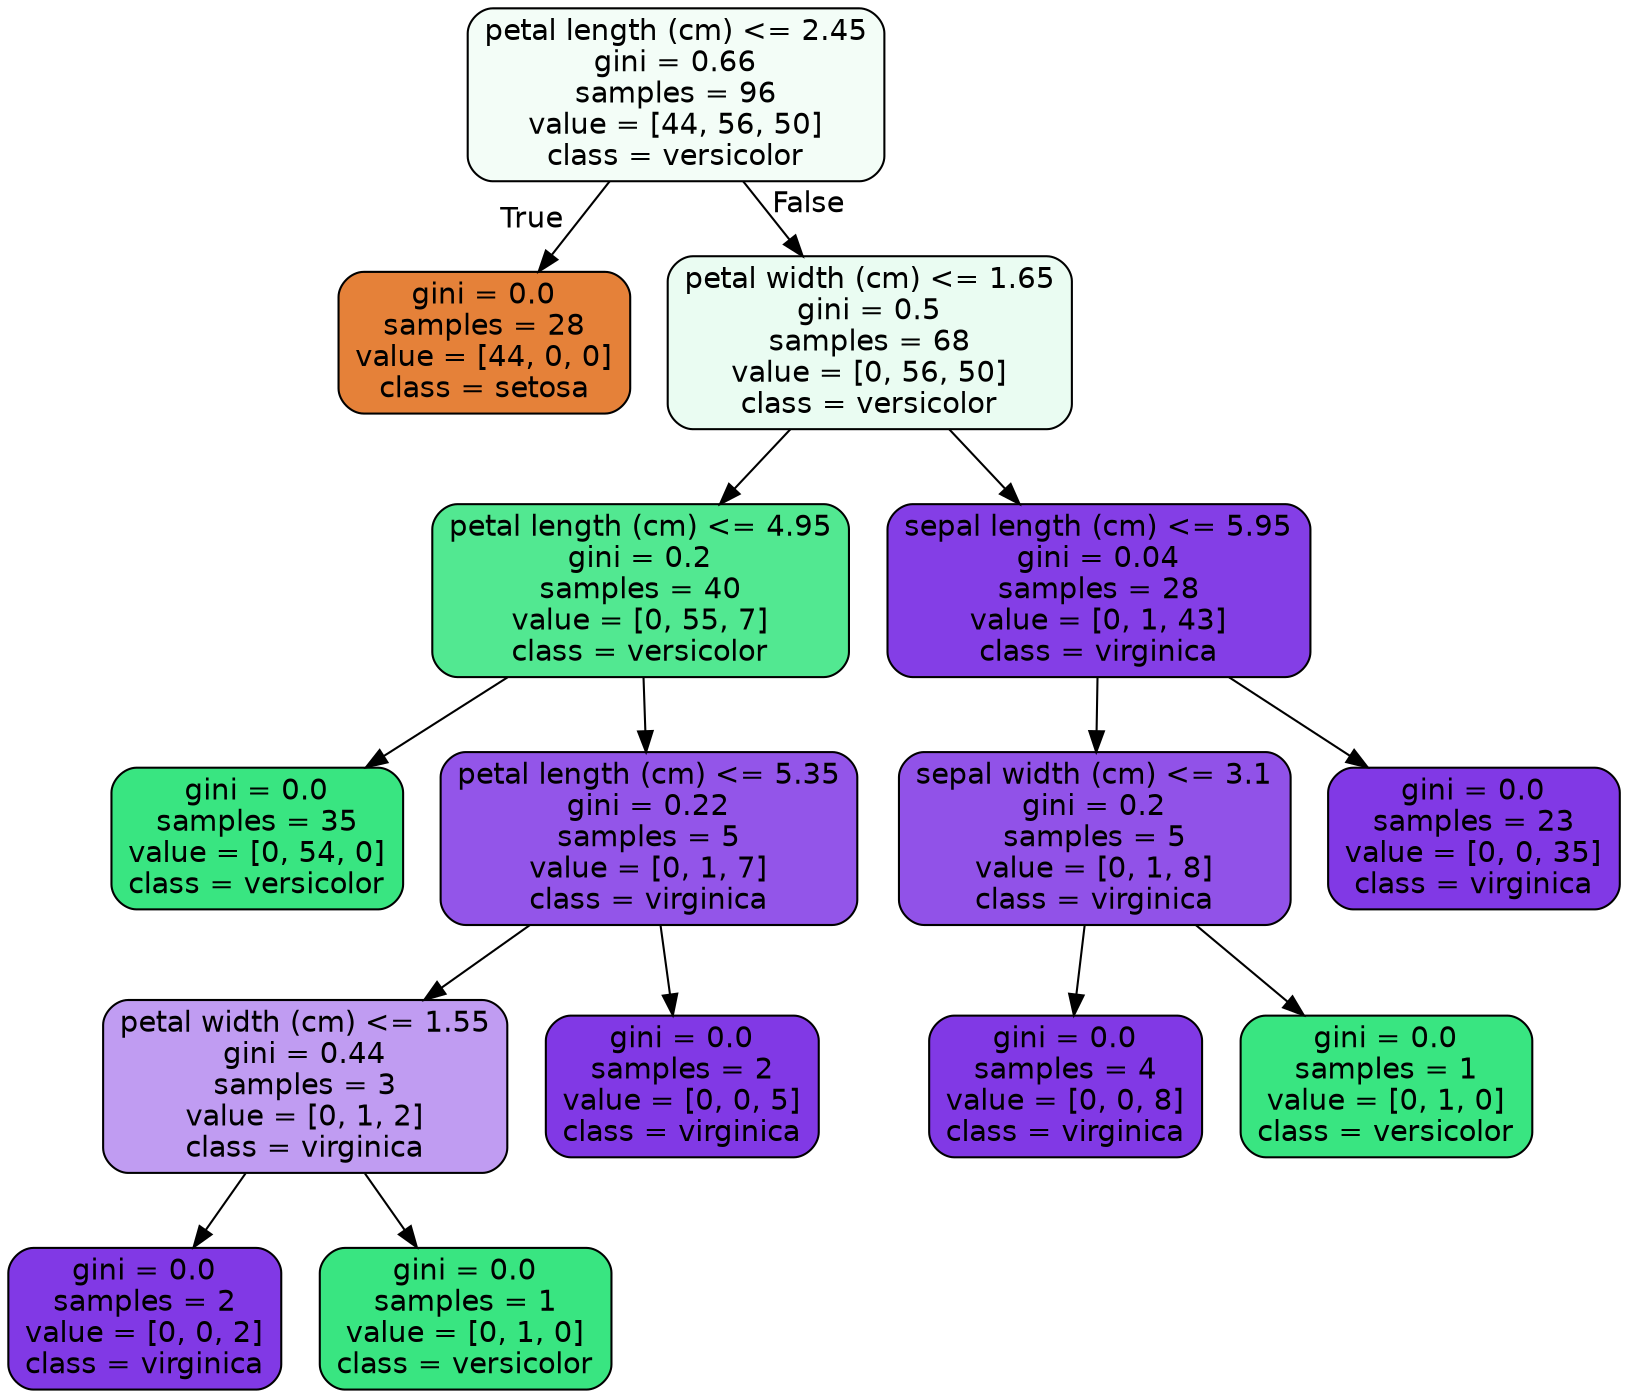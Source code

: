 digraph Tree {
node [shape=box, style="filled, rounded", color="black", fontname=helvetica] ;
edge [fontname=helvetica] ;
0 [label="petal length (cm) <= 2.45\ngini = 0.66\nsamples = 96\nvalue = [44, 56, 50]\nclass = versicolor", fillcolor="#f3fdf7"] ;
1 [label="gini = 0.0\nsamples = 28\nvalue = [44, 0, 0]\nclass = setosa", fillcolor="#e58139"] ;
0 -> 1 [labeldistance=2.5, labelangle=45, headlabel="True"] ;
2 [label="petal width (cm) <= 1.65\ngini = 0.5\nsamples = 68\nvalue = [0, 56, 50]\nclass = versicolor", fillcolor="#eafcf2"] ;
0 -> 2 [labeldistance=2.5, labelangle=-45, headlabel="False"] ;
3 [label="petal length (cm) <= 4.95\ngini = 0.2\nsamples = 40\nvalue = [0, 55, 7]\nclass = versicolor", fillcolor="#52e891"] ;
2 -> 3 ;
4 [label="gini = 0.0\nsamples = 35\nvalue = [0, 54, 0]\nclass = versicolor", fillcolor="#39e581"] ;
3 -> 4 ;
5 [label="petal length (cm) <= 5.35\ngini = 0.22\nsamples = 5\nvalue = [0, 1, 7]\nclass = virginica", fillcolor="#9355e9"] ;
3 -> 5 ;
6 [label="petal width (cm) <= 1.55\ngini = 0.44\nsamples = 3\nvalue = [0, 1, 2]\nclass = virginica", fillcolor="#c09cf2"] ;
5 -> 6 ;
7 [label="gini = 0.0\nsamples = 2\nvalue = [0, 0, 2]\nclass = virginica", fillcolor="#8139e5"] ;
6 -> 7 ;
8 [label="gini = 0.0\nsamples = 1\nvalue = [0, 1, 0]\nclass = versicolor", fillcolor="#39e581"] ;
6 -> 8 ;
9 [label="gini = 0.0\nsamples = 2\nvalue = [0, 0, 5]\nclass = virginica", fillcolor="#8139e5"] ;
5 -> 9 ;
10 [label="sepal length (cm) <= 5.95\ngini = 0.04\nsamples = 28\nvalue = [0, 1, 43]\nclass = virginica", fillcolor="#843ee6"] ;
2 -> 10 ;
11 [label="sepal width (cm) <= 3.1\ngini = 0.2\nsamples = 5\nvalue = [0, 1, 8]\nclass = virginica", fillcolor="#9152e8"] ;
10 -> 11 ;
12 [label="gini = 0.0\nsamples = 4\nvalue = [0, 0, 8]\nclass = virginica", fillcolor="#8139e5"] ;
11 -> 12 ;
13 [label="gini = 0.0\nsamples = 1\nvalue = [0, 1, 0]\nclass = versicolor", fillcolor="#39e581"] ;
11 -> 13 ;
14 [label="gini = 0.0\nsamples = 23\nvalue = [0, 0, 35]\nclass = virginica", fillcolor="#8139e5"] ;
10 -> 14 ;
}